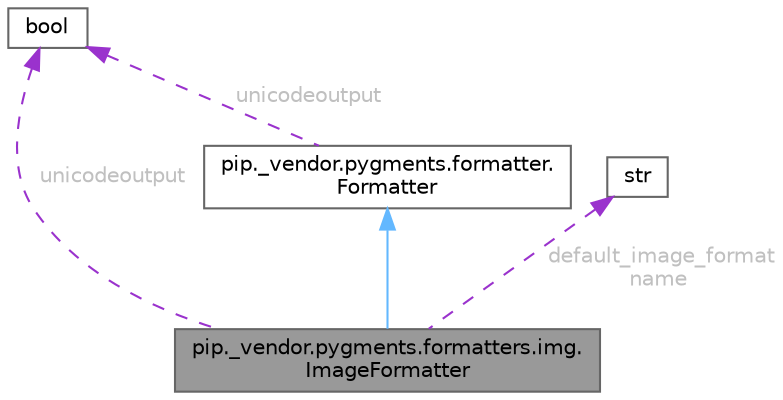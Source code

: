 digraph "pip._vendor.pygments.formatters.img.ImageFormatter"
{
 // LATEX_PDF_SIZE
  bgcolor="transparent";
  edge [fontname=Helvetica,fontsize=10,labelfontname=Helvetica,labelfontsize=10];
  node [fontname=Helvetica,fontsize=10,shape=box,height=0.2,width=0.4];
  Node1 [id="Node000001",label="pip._vendor.pygments.formatters.img.\lImageFormatter",height=0.2,width=0.4,color="gray40", fillcolor="grey60", style="filled", fontcolor="black",tooltip=" "];
  Node2 -> Node1 [id="edge5_Node000001_Node000002",dir="back",color="steelblue1",style="solid",tooltip=" "];
  Node2 [id="Node000002",label="pip._vendor.pygments.formatter.\lFormatter",height=0.2,width=0.4,color="gray40", fillcolor="white", style="filled",URL="$classpip_1_1__vendor_1_1pygments_1_1formatter_1_1Formatter.html",tooltip=" "];
  Node3 -> Node2 [id="edge6_Node000002_Node000003",dir="back",color="darkorchid3",style="dashed",tooltip=" ",label=" unicodeoutput",fontcolor="grey" ];
  Node3 [id="Node000003",label="bool",height=0.2,width=0.4,color="gray40", fillcolor="white", style="filled",tooltip=" "];
  Node4 -> Node1 [id="edge7_Node000001_Node000004",dir="back",color="darkorchid3",style="dashed",tooltip=" ",label=" default_image_format\nname",fontcolor="grey" ];
  Node4 [id="Node000004",label="str",height=0.2,width=0.4,color="gray40", fillcolor="white", style="filled",tooltip=" "];
  Node3 -> Node1 [id="edge8_Node000001_Node000003",dir="back",color="darkorchid3",style="dashed",tooltip=" ",label=" unicodeoutput",fontcolor="grey" ];
}
